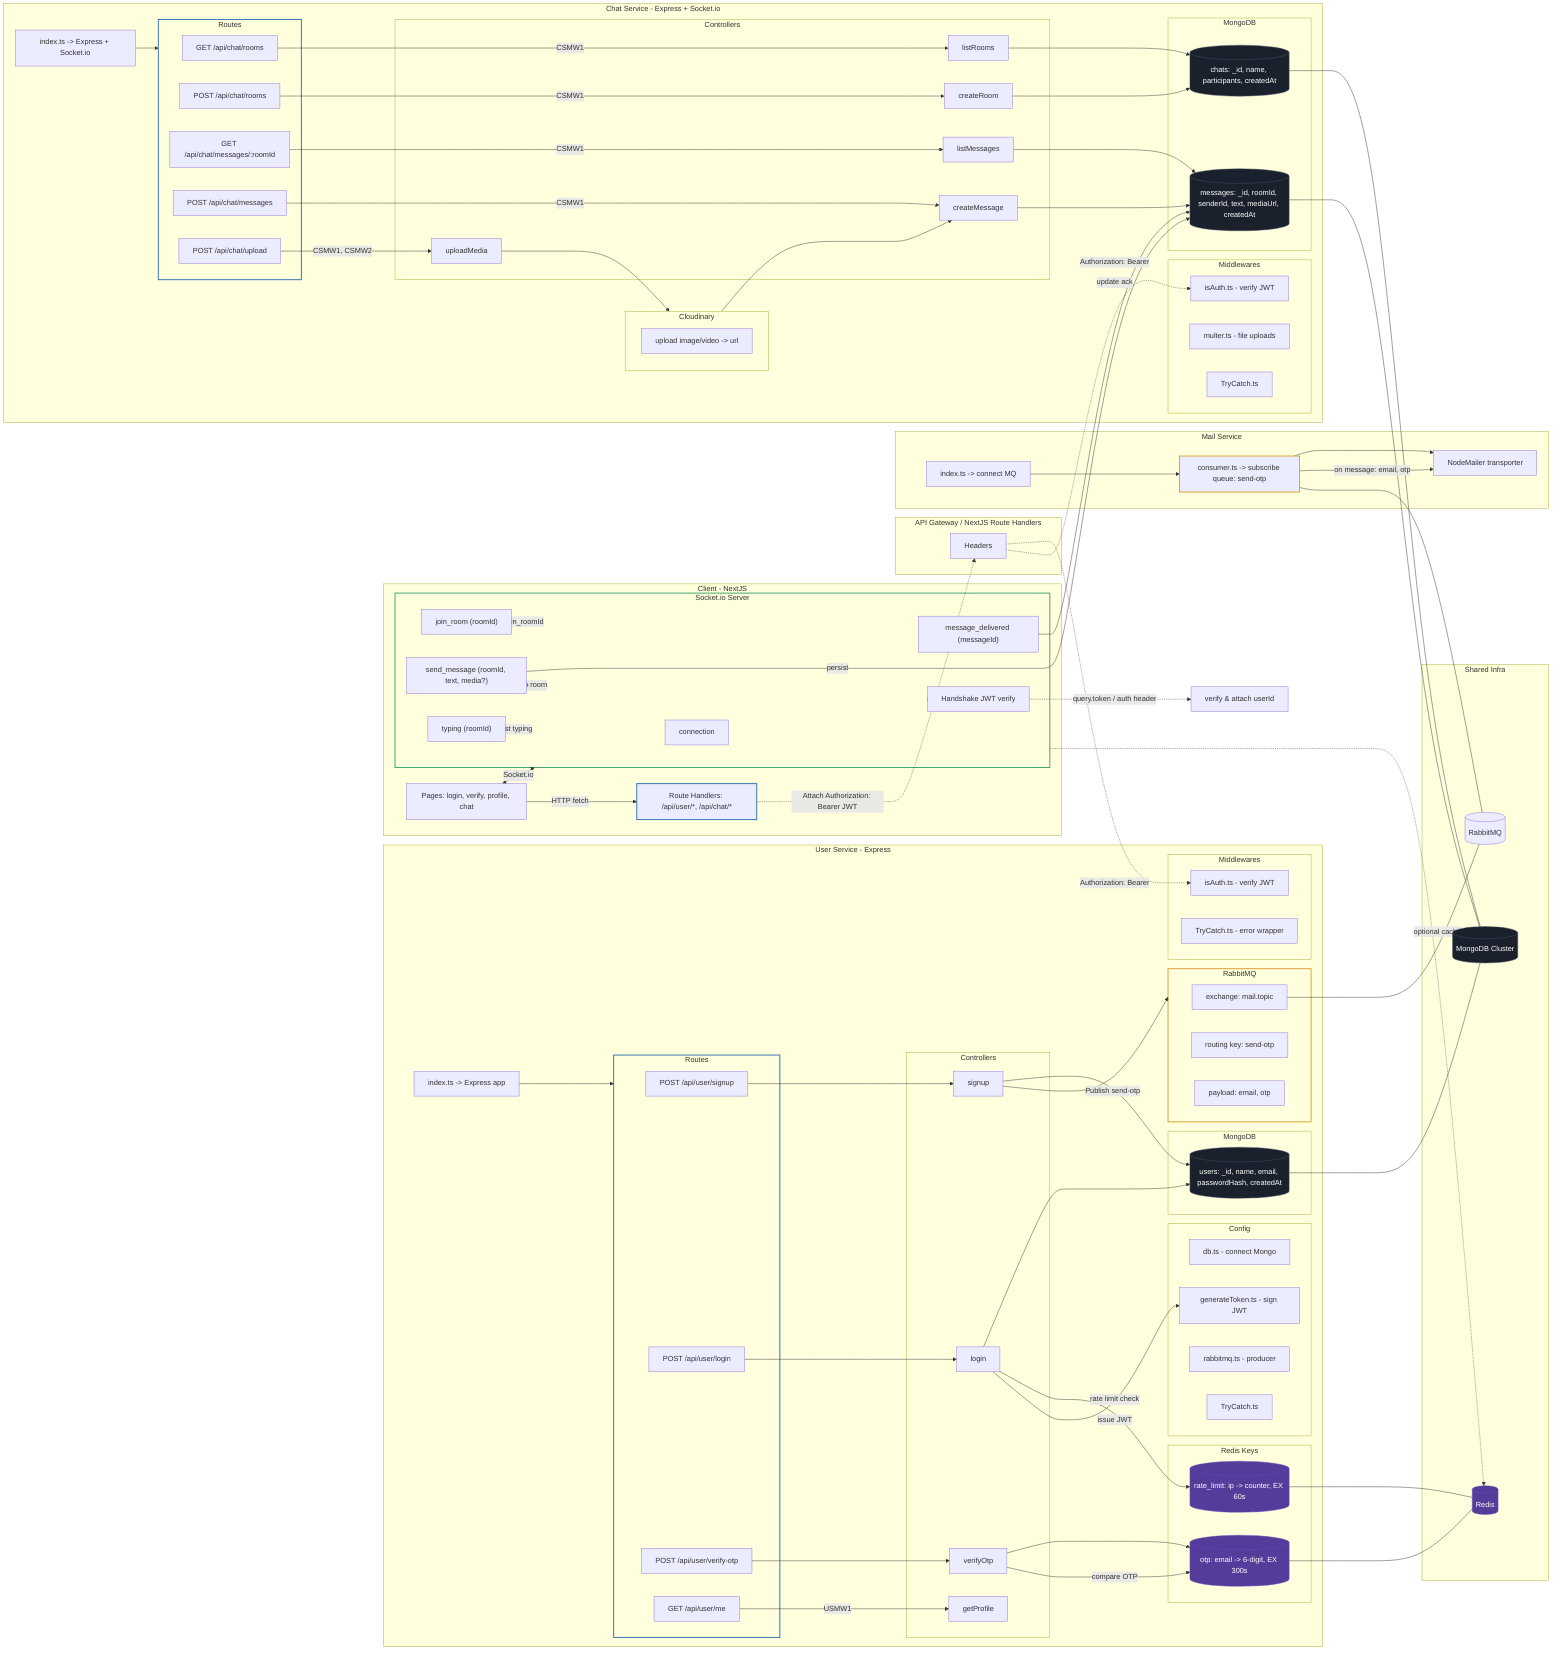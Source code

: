flowchart LR
    %% Low-Level Design (LLD) for Microservice Chat System

    %% Client
    subgraph Client[Client - NextJS]
        UI[Pages: login, verify, profile, chat]
        UI -->|HTTP fetch| NG
        UI <-->|Socket.io| CSSocket
    end

    %% API Gateway / Next Route Handlers
    subgraph Gateway[API Gateway / NextJS Route Handlers]
        NG[Route Handlers: /api/user/*, /api/chat/*]
        NG -.->|Attach Authorization: Bearer JWT| Headers
    end

    %% USER SERVICE
    subgraph UserService[User Service - Express]
        USIndex[index.ts -> Express app]

        subgraph USRoutes[Routes]
            USR1_SIGNUP[POST /api/user/signup]
            USR2_LOGIN[POST /api/user/login]
            USR3_VERIFY[POST /api/user/verify-otp]
            USR4_ME[GET /api/user/me]
        end

        subgraph USMiddleware[Middlewares]
            USMW1[isAuth.ts - verify JWT]
            USMW2[TryCatch.ts - error wrapper]
        end

        subgraph USControllers[Controllers]
            USC1[signup]
            USC2[login]
            USC3[verifyOtp]
            USC4[getProfile]
        end

        subgraph USConfig[Config]
            USCFG1[db.ts - connect Mongo]
            USCFG2[generateToken.ts - sign JWT]
            USCFG3[rabbitmq.ts - producer]
            USCFG4[TryCatch.ts]
        end

        subgraph UserDB[MongoDB]
            USCOL1[(users: _id, name, email, passwordHash, createdAt)]
        end

        subgraph USRedis[Redis Keys]
            USREDIS1[(otp: email -> 6-digit, EX 300s)]
            USREDIS2[(rate_limit: ip -> counter, EX 60s)]
        end

        subgraph USAMQP[RabbitMQ]
            USEX[exchange: mail.topic]
            USRK[routing key: send-otp]
            USMSG[payload: email, otp]
        end

        USIndex --> USRoutes
        USR1_SIGNUP --> USC1
        USR2_LOGIN --> USC2
        USR3_VERIFY --> USC3
        USR4_ME -->|USMW1| USC4
        USC1 --> USCOL1
        USC2 --> USCOL1
        USC3 --> USREDIS1
        USC1 -->|Publish send-otp| USAMQP
        USC2 -->|rate limit check| USREDIS2
        USC3 -->|compare OTP| USREDIS1
        USC2 -->|issue JWT| USCFG2
        click USR1_SIGNUP "../user/src/routes/user.ts" _blank
        click USR2_LOGIN "../user/src/routes/user.ts" _blank
        click USR3_VERIFY "../user/src/routes/user.ts" _blank
        click USR4_ME "../user/src/routes/user.ts" _blank
    end

    %% MAIL SERVICE
    subgraph MailService[Mail Service]
        MSIndex[index.ts -> connect MQ]
        MSConsumer[consumer.ts -> subscribe queue: send-otp]
        MSNodeMailer[NodeMailer transporter]
        MSIndex --> MSConsumer --> MSNodeMailer
        MSConsumer -->|on message: email, otp| MSNodeMailer
        click MSConsumer "../mail/src/consumer.ts" _blank
    end

    %% CHAT SERVICE
    subgraph ChatService[Chat Service - Express + Socket.io]
        CSIndex[index.ts -> Express + Socket.io]

        subgraph CSRoutes[Routes]
            CSR1_GET_ROOMS[GET /api/chat/rooms]
            CSR2_CREATE_ROOM[POST /api/chat/rooms]
            CSR3_GET_MESSAGES[GET /api/chat/messages/:roomId]
            CSR4_SEND_MESSAGE[POST /api/chat/messages]
            CSR5_UPLOAD[POST /api/chat/upload]
        end

        subgraph CSMW[Middlewares]
            CSMW1[isAuth.ts - verify JWT]
            CSMW2[multer.ts - file uploads]
            CSMW3[TryCatch.ts]
        end

        subgraph CSControllers[Controllers]
            CSC1[listRooms]
            CSC2[createRoom]
            CSC3[listMessages]
            CSC4[createMessage]
            CSC5[uploadMedia]
        end

        subgraph CSSocket[Socket.io Server]
            CSE1_CONNECTION["connection"]
            CSE2_JOIN_ROOM["join_room (roomId)"]
            CSE3_SEND_MESSAGE["send_message (roomId, text, media?)"]
            CSE4_TYPING["typing (roomId)"]
            CSE5_MESSAGE_DELIVERED["message_delivered (messageId)"]
            CSSAuth[Handshake JWT verify]
        end

        subgraph ChatDB[MongoDB]
            CSCol1[(chats: _id, name, participants, createdAt)]
            CSCol2[(messages: _id, roomId, senderId, text, mediaUrl, createdAt)]
        end

        subgraph CSCloud[Cloudinary]
            CSCLOUD1[upload image/video -> url]
        end

        CSIndex --> CSRoutes
        CSR1_GET_ROOMS -->|CSMW1| CSC1 --> CSCol1
        CSR2_CREATE_ROOM -->|CSMW1| CSC2 --> CSCol1
        CSR3_GET_MESSAGES -->|CSMW1| CSC3 --> CSCol2
        CSR4_SEND_MESSAGE -->|CSMW1| CSC4 --> CSCol2
        CSR5_UPLOAD -->|CSMW1, CSMW2| CSC5 --> CSCloud --> CSC4
        CSSocket --> CSSAuth
        CSE2_JOIN_ROOM -->|socket_join_roomId| CSSocket
        CSE3_SEND_MESSAGE -->|persist| CSCol2
        CSE3_SEND_MESSAGE -->|emit to room| CSSocket
        CSE4_TYPING -->|broadcast typing| CSSocket
        CSE5_MESSAGE_DELIVERED -->|update ack| CSCol2
        click CSRoutes "../chat/src/routes/chat.ts" _blank
        click CSSocket "../chat/src/config/socket.ts" _blank
        click CSControllers "../chat/src/controllers/chat.ts" _blank
    end

    %% INFRA
    subgraph Infra[Shared Infra]
        MQ[(RabbitMQ)]
        REDIS[(Redis)]
        MONGO[(MongoDB Cluster)]
    end

    %% Connections between services and infra
    USCOL1 --- MONGO
    CSCol1 --- MONGO
    CSCol2 --- MONGO
    USREDIS1 --- REDIS
    USREDIS2 --- REDIS
    CSSocket -.->|optional cache| REDIS
    USEX --- MQ
    MSConsumer --- MQ

    %% Auth details
    Headers -.->|Authorization: Bearer <jwt>| USMW1
    Headers -.->|Authorization: Bearer <jwt>| CSMW1
    CSSAuth -.->|query.token / auth header| JWTVerify[verify & attach userId]

    %% Styles & Legends
    classDef http stroke:#2b6cb0,stroke-width:2px;
    classDef ws stroke:#38a169,stroke-width:2px;
    classDef amqp stroke:#d69e2e,stroke-width:2px;
    classDef db fill:#1a202c,color:#fff,stroke:#4a5568;
    classDef cache fill:#553c9a,color:#fff,stroke:#6b46c1;

    class USRoutes,CSRoutes,NG http
    class CSSocket ws
    class USAMQP,MSConsumer amqp
    class USCOL1,CSCol1,CSCol2,MONGO db
    class USREDIS1,USREDIS2,REDIS cache